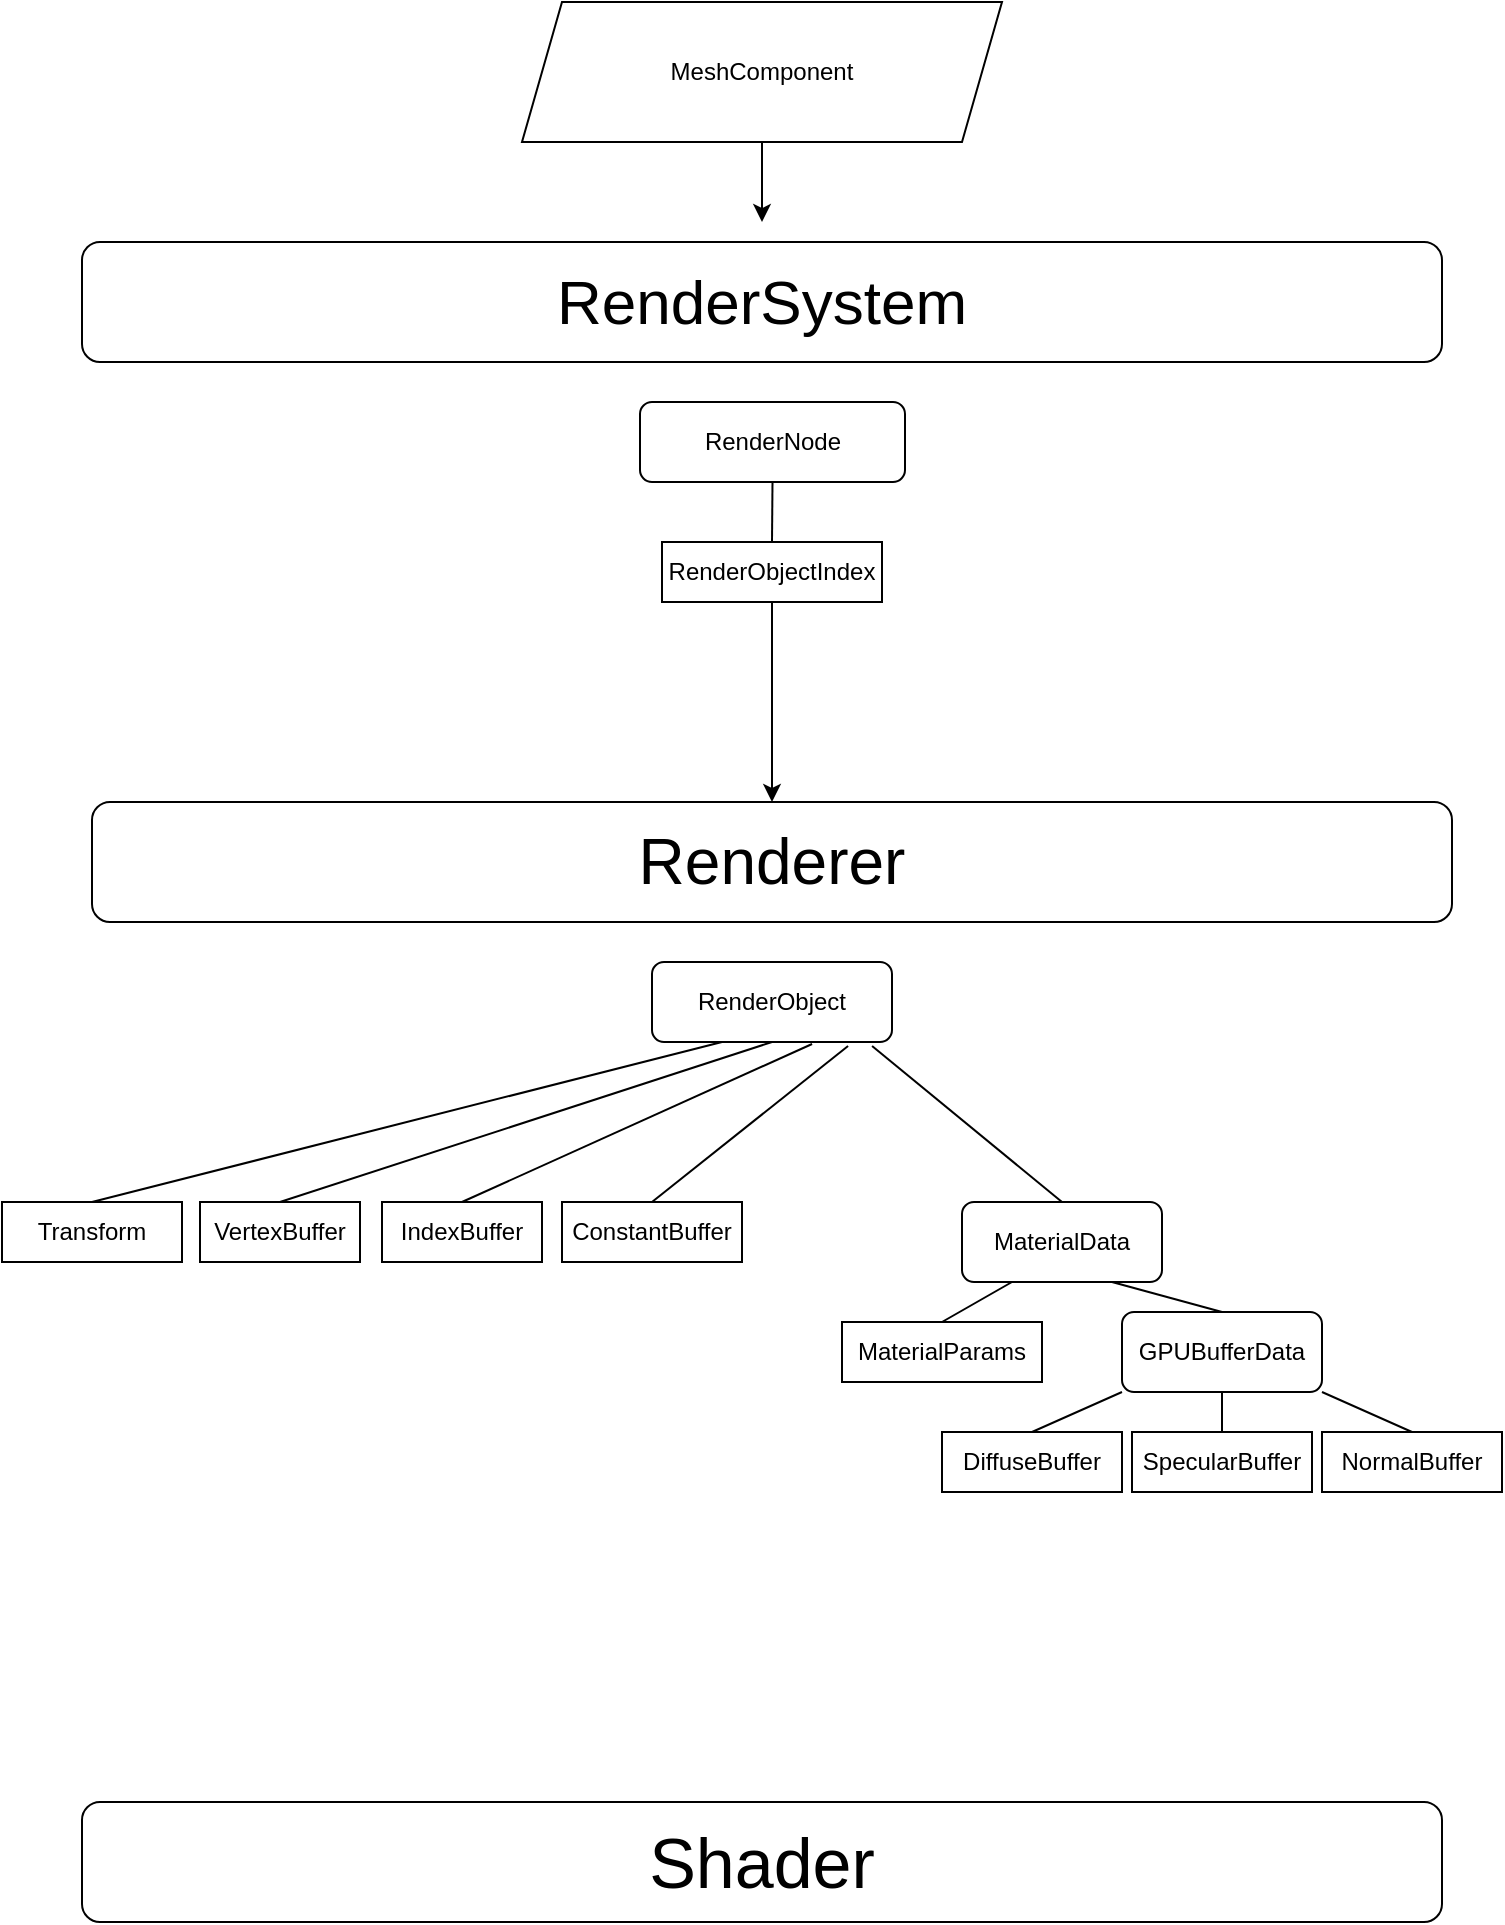 <mxfile version="14.5.3" type="device"><diagram id="K6ow2t7avrKA7Y4UdA3r" name="Page-1"><mxGraphModel dx="1934" dy="1051" grid="1" gridSize="10" guides="1" tooltips="1" connect="1" arrows="1" fold="1" page="1" pageScale="1" pageWidth="850" pageHeight="1100" math="0" shadow="0"><root><mxCell id="0"/><mxCell id="1" parent="0"/><mxCell id="WLZmmP2A1dgV6WTD7EaW-1" value="&lt;font style=&quot;font-size: 31px&quot;&gt;RenderSystem&lt;/font&gt;" style="rounded=1;whiteSpace=wrap;html=1;" vertex="1" parent="1"><mxGeometry x="80" y="160" width="680" height="60" as="geometry"/></mxCell><mxCell id="WLZmmP2A1dgV6WTD7EaW-3" value="&lt;font style=&quot;font-size: 32px&quot;&gt;Renderer&lt;/font&gt;" style="rounded=1;whiteSpace=wrap;html=1;" vertex="1" parent="1"><mxGeometry x="85" y="440" width="680" height="60" as="geometry"/></mxCell><mxCell id="WLZmmP2A1dgV6WTD7EaW-4" value="&lt;div&gt;MeshComponent&lt;/div&gt;" style="shape=parallelogram;perimeter=parallelogramPerimeter;whiteSpace=wrap;html=1;fixedSize=1;" vertex="1" parent="1"><mxGeometry x="300" y="40" width="240" height="70" as="geometry"/></mxCell><mxCell id="WLZmmP2A1dgV6WTD7EaW-5" value="" style="endArrow=classic;html=1;exitX=0.5;exitY=1;exitDx=0;exitDy=0;" edge="1" parent="1" source="WLZmmP2A1dgV6WTD7EaW-4"><mxGeometry width="50" height="50" relative="1" as="geometry"><mxPoint x="400" y="560" as="sourcePoint"/><mxPoint x="420" y="150" as="targetPoint"/></mxGeometry></mxCell><mxCell id="WLZmmP2A1dgV6WTD7EaW-6" value="RenderNode" style="rounded=1;whiteSpace=wrap;html=1;" vertex="1" parent="1"><mxGeometry x="359" y="240" width="132.5" height="40" as="geometry"/></mxCell><mxCell id="WLZmmP2A1dgV6WTD7EaW-8" value="RenderObjectIndex" style="rounded=0;whiteSpace=wrap;html=1;" vertex="1" parent="1"><mxGeometry x="370" y="310" width="110" height="30" as="geometry"/></mxCell><mxCell id="WLZmmP2A1dgV6WTD7EaW-9" value="" style="endArrow=none;html=1;entryX=0.5;entryY=1;entryDx=0;entryDy=0;" edge="1" parent="1" target="WLZmmP2A1dgV6WTD7EaW-6"><mxGeometry width="50" height="50" relative="1" as="geometry"><mxPoint x="425" y="310" as="sourcePoint"/><mxPoint x="450" y="510" as="targetPoint"/></mxGeometry></mxCell><mxCell id="WLZmmP2A1dgV6WTD7EaW-10" value="" style="endArrow=classic;html=1;exitX=0.5;exitY=1;exitDx=0;exitDy=0;entryX=0.5;entryY=0;entryDx=0;entryDy=0;" edge="1" parent="1" source="WLZmmP2A1dgV6WTD7EaW-8" target="WLZmmP2A1dgV6WTD7EaW-3"><mxGeometry width="50" height="50" relative="1" as="geometry"><mxPoint x="400" y="560" as="sourcePoint"/><mxPoint x="450" y="510" as="targetPoint"/></mxGeometry></mxCell><mxCell id="WLZmmP2A1dgV6WTD7EaW-11" value="&lt;div&gt;RenderObject&lt;/div&gt;" style="rounded=1;whiteSpace=wrap;html=1;" vertex="1" parent="1"><mxGeometry x="365" y="520" width="120" height="40" as="geometry"/></mxCell><mxCell id="WLZmmP2A1dgV6WTD7EaW-12" value="VertexBuffer" style="rounded=0;whiteSpace=wrap;html=1;" vertex="1" parent="1"><mxGeometry x="139" y="640" width="80" height="30" as="geometry"/></mxCell><mxCell id="WLZmmP2A1dgV6WTD7EaW-13" value="IndexBuffer" style="rounded=0;whiteSpace=wrap;html=1;" vertex="1" parent="1"><mxGeometry x="230" y="640" width="80" height="30" as="geometry"/></mxCell><mxCell id="WLZmmP2A1dgV6WTD7EaW-15" value="ConstantBuffer" style="rounded=0;whiteSpace=wrap;html=1;" vertex="1" parent="1"><mxGeometry x="320" y="640" width="90" height="30" as="geometry"/></mxCell><mxCell id="WLZmmP2A1dgV6WTD7EaW-18" value="MaterialData" style="rounded=1;whiteSpace=wrap;html=1;" vertex="1" parent="1"><mxGeometry x="520" y="640" width="100" height="40" as="geometry"/></mxCell><mxCell id="WLZmmP2A1dgV6WTD7EaW-19" value="Transform" style="rounded=0;whiteSpace=wrap;html=1;" vertex="1" parent="1"><mxGeometry x="40" y="640" width="90" height="30" as="geometry"/></mxCell><mxCell id="WLZmmP2A1dgV6WTD7EaW-20" value="" style="endArrow=none;html=1;entryX=0.5;entryY=0;entryDx=0;entryDy=0;" edge="1" parent="1" target="WLZmmP2A1dgV6WTD7EaW-19"><mxGeometry width="50" height="50" relative="1" as="geometry"><mxPoint x="400" y="560" as="sourcePoint"/><mxPoint x="450" y="510" as="targetPoint"/></mxGeometry></mxCell><mxCell id="WLZmmP2A1dgV6WTD7EaW-22" value="" style="endArrow=none;html=1;entryX=0.5;entryY=0;entryDx=0;entryDy=0;exitX=0.5;exitY=1;exitDx=0;exitDy=0;" edge="1" parent="1" source="WLZmmP2A1dgV6WTD7EaW-11" target="WLZmmP2A1dgV6WTD7EaW-12"><mxGeometry width="50" height="50" relative="1" as="geometry"><mxPoint x="410" y="570" as="sourcePoint"/><mxPoint x="235" y="610" as="targetPoint"/></mxGeometry></mxCell><mxCell id="WLZmmP2A1dgV6WTD7EaW-23" value="" style="endArrow=none;html=1;entryX=0.5;entryY=0;entryDx=0;entryDy=0;exitX=0.667;exitY=1.025;exitDx=0;exitDy=0;exitPerimeter=0;" edge="1" parent="1" source="WLZmmP2A1dgV6WTD7EaW-11" target="WLZmmP2A1dgV6WTD7EaW-13"><mxGeometry width="50" height="50" relative="1" as="geometry"><mxPoint x="435" y="570" as="sourcePoint"/><mxPoint x="329" y="610" as="targetPoint"/></mxGeometry></mxCell><mxCell id="WLZmmP2A1dgV6WTD7EaW-24" value="" style="endArrow=none;html=1;entryX=0.5;entryY=0;entryDx=0;entryDy=0;exitX=0.817;exitY=1.05;exitDx=0;exitDy=0;exitPerimeter=0;" edge="1" parent="1" source="WLZmmP2A1dgV6WTD7EaW-11" target="WLZmmP2A1dgV6WTD7EaW-15"><mxGeometry width="50" height="50" relative="1" as="geometry"><mxPoint x="455.04" y="571" as="sourcePoint"/><mxPoint x="420" y="610" as="targetPoint"/></mxGeometry></mxCell><mxCell id="WLZmmP2A1dgV6WTD7EaW-25" value="" style="endArrow=none;html=1;entryX=0.5;entryY=0;entryDx=0;entryDy=0;exitX=0.917;exitY=1.05;exitDx=0;exitDy=0;exitPerimeter=0;" edge="1" parent="1" source="WLZmmP2A1dgV6WTD7EaW-11" target="WLZmmP2A1dgV6WTD7EaW-18"><mxGeometry width="50" height="50" relative="1" as="geometry"><mxPoint x="484.02" y="557" as="sourcePoint"/><mxPoint x="525.98" y="595" as="targetPoint"/></mxGeometry></mxCell><mxCell id="WLZmmP2A1dgV6WTD7EaW-26" value="GPUBufferData" style="rounded=1;whiteSpace=wrap;html=1;" vertex="1" parent="1"><mxGeometry x="600" y="695" width="100" height="40" as="geometry"/></mxCell><mxCell id="WLZmmP2A1dgV6WTD7EaW-28" value="MaterialParams" style="rounded=0;whiteSpace=wrap;html=1;" vertex="1" parent="1"><mxGeometry x="460" y="700" width="100" height="30" as="geometry"/></mxCell><mxCell id="WLZmmP2A1dgV6WTD7EaW-29" value="&lt;div&gt;DiffuseBuffer&lt;/div&gt;" style="rounded=0;whiteSpace=wrap;html=1;" vertex="1" parent="1"><mxGeometry x="510" y="755" width="90" height="30" as="geometry"/></mxCell><mxCell id="WLZmmP2A1dgV6WTD7EaW-30" value="SpecularBuffer" style="rounded=0;whiteSpace=wrap;html=1;" vertex="1" parent="1"><mxGeometry x="605" y="755" width="90" height="30" as="geometry"/></mxCell><mxCell id="WLZmmP2A1dgV6WTD7EaW-31" value="NormalBuffer" style="rounded=0;whiteSpace=wrap;html=1;" vertex="1" parent="1"><mxGeometry x="700" y="755" width="90" height="30" as="geometry"/></mxCell><mxCell id="WLZmmP2A1dgV6WTD7EaW-32" value="" style="endArrow=none;html=1;entryX=0;entryY=1;entryDx=0;entryDy=0;exitX=0.5;exitY=0;exitDx=0;exitDy=0;" edge="1" parent="1" source="WLZmmP2A1dgV6WTD7EaW-29" target="WLZmmP2A1dgV6WTD7EaW-26"><mxGeometry width="50" height="50" relative="1" as="geometry"><mxPoint x="410" y="605" as="sourcePoint"/><mxPoint x="460" y="555" as="targetPoint"/></mxGeometry></mxCell><mxCell id="WLZmmP2A1dgV6WTD7EaW-33" value="" style="endArrow=none;html=1;entryX=0.5;entryY=1;entryDx=0;entryDy=0;exitX=0.5;exitY=0;exitDx=0;exitDy=0;" edge="1" parent="1" source="WLZmmP2A1dgV6WTD7EaW-30" target="WLZmmP2A1dgV6WTD7EaW-26"><mxGeometry width="50" height="50" relative="1" as="geometry"><mxPoint x="410" y="605" as="sourcePoint"/><mxPoint x="460" y="555" as="targetPoint"/></mxGeometry></mxCell><mxCell id="WLZmmP2A1dgV6WTD7EaW-34" value="" style="endArrow=none;html=1;entryX=1;entryY=1;entryDx=0;entryDy=0;exitX=0.5;exitY=0;exitDx=0;exitDy=0;" edge="1" parent="1" source="WLZmmP2A1dgV6WTD7EaW-31" target="WLZmmP2A1dgV6WTD7EaW-26"><mxGeometry width="50" height="50" relative="1" as="geometry"><mxPoint x="410" y="605" as="sourcePoint"/><mxPoint x="460" y="555" as="targetPoint"/></mxGeometry></mxCell><mxCell id="WLZmmP2A1dgV6WTD7EaW-35" value="" style="endArrow=none;html=1;entryX=0.25;entryY=1;entryDx=0;entryDy=0;exitX=0.5;exitY=0;exitDx=0;exitDy=0;" edge="1" parent="1" source="WLZmmP2A1dgV6WTD7EaW-28" target="WLZmmP2A1dgV6WTD7EaW-18"><mxGeometry width="50" height="50" relative="1" as="geometry"><mxPoint x="410" y="605" as="sourcePoint"/><mxPoint x="460" y="555" as="targetPoint"/></mxGeometry></mxCell><mxCell id="WLZmmP2A1dgV6WTD7EaW-36" value="" style="endArrow=none;html=1;entryX=0.75;entryY=1;entryDx=0;entryDy=0;exitX=0.5;exitY=0;exitDx=0;exitDy=0;" edge="1" parent="1" source="WLZmmP2A1dgV6WTD7EaW-26" target="WLZmmP2A1dgV6WTD7EaW-18"><mxGeometry width="50" height="50" relative="1" as="geometry"><mxPoint x="410" y="605" as="sourcePoint"/><mxPoint x="460" y="555" as="targetPoint"/></mxGeometry></mxCell><mxCell id="WLZmmP2A1dgV6WTD7EaW-37" value="&lt;div&gt;&lt;font style=&quot;font-size: 35px&quot;&gt;Shader&lt;/font&gt;&lt;/div&gt;" style="rounded=1;whiteSpace=wrap;html=1;" vertex="1" parent="1"><mxGeometry x="80" y="940" width="680" height="60" as="geometry"/></mxCell></root></mxGraphModel></diagram></mxfile>